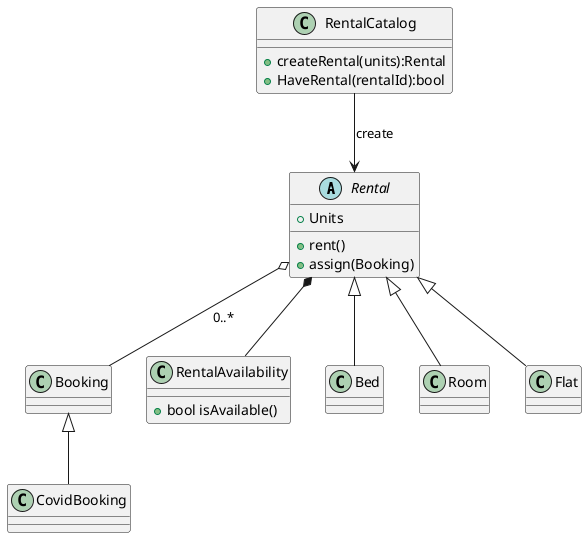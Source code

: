 @startuml

abstract class Rental {
	+ Units
	+ rent()
	+ assign(Booking)
}
class Booking
class CovidBooking

class RentalCatalog {
+ createRental(units):Rental
+ HaveRental(rentalId):bool
}



Booking <|-- CovidBooking

class RentalAvailability {
	+ bool isAvailable()
}
class Bed
class Room
class Flat

RentalCatalog --> Rental : create
Rental o-- Booking : "0..*"

Rental *-- RentalAvailability

Rental <|-- Bed
Rental <|-- Room
Rental <|-- Flat


@enduml